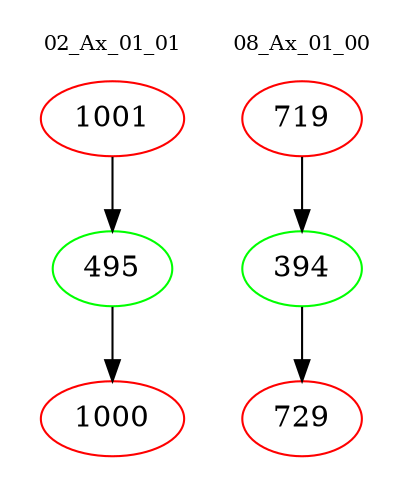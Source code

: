 digraph{
subgraph cluster_0 {
color = white
label = "02_Ax_01_01";
fontsize=10;
T0_1001 [label="1001", color="red"]
T0_1001 -> T0_495 [color="black"]
T0_495 [label="495", color="green"]
T0_495 -> T0_1000 [color="black"]
T0_1000 [label="1000", color="red"]
}
subgraph cluster_1 {
color = white
label = "08_Ax_01_00";
fontsize=10;
T1_719 [label="719", color="red"]
T1_719 -> T1_394 [color="black"]
T1_394 [label="394", color="green"]
T1_394 -> T1_729 [color="black"]
T1_729 [label="729", color="red"]
}
}
